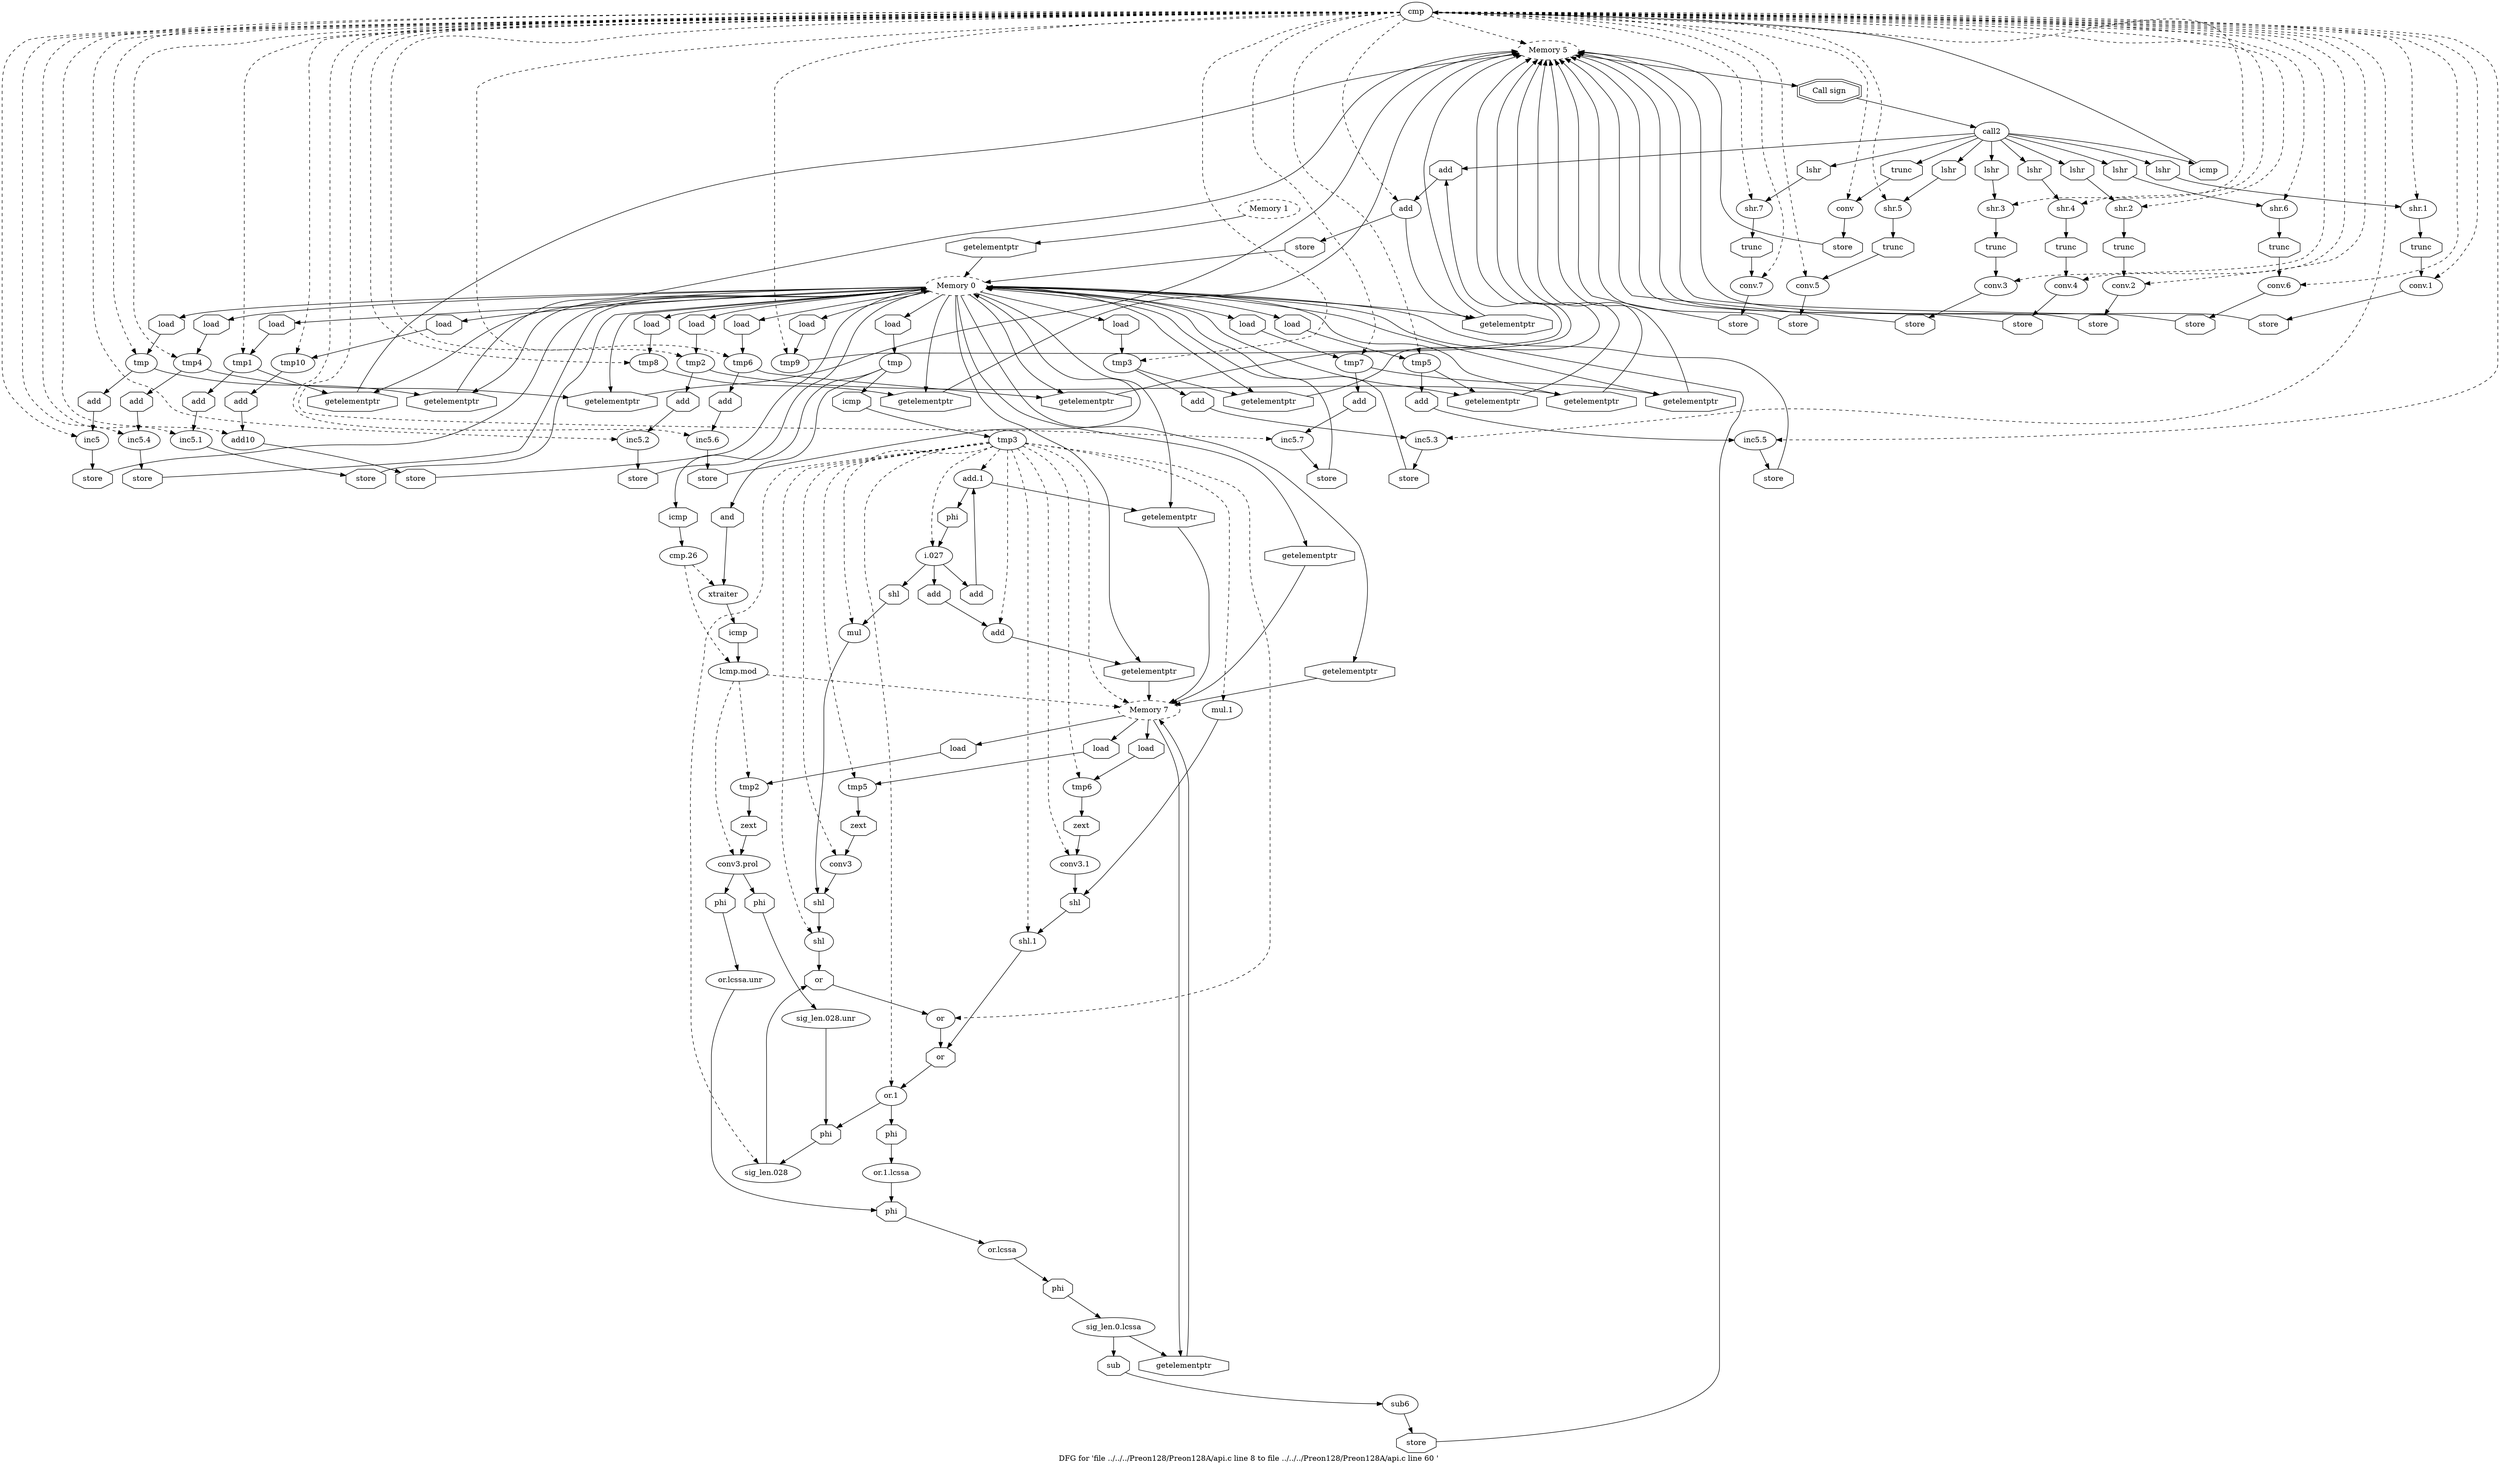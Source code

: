 digraph "DFG for 'file ../../../Preon128/Preon128A/api.c line 8 to file ../../../Preon128/Preon128A/api.c line 60 '  "{
label="DFG for 'file ../../../Preon128/Preon128A/api.c line 8 to file ../../../Preon128/Preon128A/api.c line 60 ' ";
node_2834[shape=ellipse,style=solid,label="cmp"]
node_2831[shape=ellipse,style=dashed,label="Memory 5"]
"node_2834"->"node_2831" [style=dashed]
node_2838[shape=ellipse,style=solid,label="tmp"]
"node_2834"->"node_2838" [style=dashed]
node_2923[shape=ellipse,style=solid,label="tmp8"]
"node_2834"->"node_2923" [style=dashed]
node_2885[shape=ellipse,style=solid,label="inc5.4"]
"node_2834"->"node_2885" [style=dashed]
node_2851[shape=ellipse,style=solid,label="inc5.1"]
"node_2834"->"node_2851" [style=dashed]
node_2932[shape=ellipse,style=solid,label="tmp10"]
"node_2834"->"node_2932" [style=dashed]
node_2849[shape=ellipse,style=solid,label="tmp1"]
"node_2834"->"node_2849" [style=dashed]
node_2879[shape=ellipse,style=solid,label="shr.4"]
"node_2834"->"node_2879" [style=dashed]
node_2860[shape=ellipse,style=solid,label="tmp2"]
"node_2834"->"node_2860" [style=dashed]
node_2928[shape=ellipse,style=solid,label="add"]
"node_2834"->"node_2928" [style=dashed]
node_2845[shape=ellipse,style=solid,label="shr.1"]
"node_2834"->"node_2845" [style=dashed]
node_2881[shape=ellipse,style=solid,label="conv.4"]
"node_2834"->"node_2881" [style=dashed]
node_2912[shape=ellipse,style=solid,label="shr.7"]
"node_2834"->"node_2912" [style=dashed]
node_2890[shape=ellipse,style=solid,label="shr.5"]
"node_2834"->"node_2890" [style=dashed]
node_2934[shape=ellipse,style=solid,label="add10"]
"node_2834"->"node_2934" [style=dashed]
node_2883[shape=ellipse,style=solid,label="tmp4"]
"node_2834"->"node_2883" [style=dashed]
node_2892[shape=ellipse,style=solid,label="conv.5"]
"node_2834"->"node_2892" [style=dashed]
node_2894[shape=ellipse,style=solid,label="tmp5"]
"node_2834"->"node_2894" [style=dashed]
node_2840[shape=ellipse,style=solid,label="inc5"]
"node_2834"->"node_2840" [style=dashed]
node_2836[shape=ellipse,style=solid,label="conv"]
"node_2834"->"node_2836" [style=dashed]
node_2896[shape=ellipse,style=solid,label="inc5.5"]
"node_2834"->"node_2896" [style=dashed]
node_2862[shape=ellipse,style=solid,label="inc5.2"]
"node_2834"->"node_2862" [style=dashed]
node_2914[shape=ellipse,style=solid,label="conv.7"]
"node_2834"->"node_2914" [style=dashed]
node_2869[shape=ellipse,style=solid,label="conv.3"]
"node_2834"->"node_2869" [style=dashed]
node_2858[shape=ellipse,style=solid,label="conv.2"]
"node_2834"->"node_2858" [style=dashed]
node_2872[shape=ellipse,style=solid,label="tmp3"]
"node_2834"->"node_2872" [style=dashed]
node_2916[shape=ellipse,style=solid,label="tmp7"]
"node_2834"->"node_2916" [style=dashed]
node_2901[shape=ellipse,style=solid,label="shr.6"]
"node_2834"->"node_2901" [style=dashed]
node_2856[shape=ellipse,style=solid,label="shr.2"]
"node_2834"->"node_2856" [style=dashed]
node_2903[shape=ellipse,style=solid,label="conv.6"]
"node_2834"->"node_2903" [style=dashed]
node_2905[shape=ellipse,style=solid,label="tmp6"]
"node_2834"->"node_2905" [style=dashed]
node_2926[shape=ellipse,style=solid,label="tmp9"]
"node_2834"->"node_2926" [style=dashed]
node_2874[shape=ellipse,style=solid,label="inc5.3"]
"node_2834"->"node_2874" [style=dashed]
node_2867[shape=ellipse,style=solid,label="shr.3"]
"node_2834"->"node_2867" [style=dashed]
node_2907[shape=ellipse,style=solid,label="inc5.6"]
"node_2834"->"node_2907" [style=dashed]
node_2847[shape=ellipse,style=solid,label="conv.1"]
"node_2834"->"node_2847" [style=dashed]
node_2918[shape=ellipse,style=solid,label="inc5.7"]
"node_2834"->"node_2918" [style=dashed]
node_2833[shape=doubleoctagon,style=solid,label="Call sign"]
node_2832[shape=ellipse,style=solid,label="call2"]
"node_2833"->"node_2832"
node_2929[shape=octagon,style=solid,label="add"]
"node_2832"->"node_2929"
node_2880[shape=octagon,style=solid,label="lshr"]
"node_2832"->"node_2880"
node_2913[shape=octagon,style=solid,label="lshr"]
"node_2832"->"node_2913"
node_2891[shape=octagon,style=solid,label="lshr"]
"node_2832"->"node_2891"
node_2868[shape=octagon,style=solid,label="lshr"]
"node_2832"->"node_2868"
node_2857[shape=octagon,style=solid,label="lshr"]
"node_2832"->"node_2857"
node_2837[shape=octagon,style=solid,label="trunc"]
"node_2832"->"node_2837"
node_2902[shape=octagon,style=solid,label="lshr"]
"node_2832"->"node_2902"
node_2846[shape=octagon,style=solid,label="lshr"]
"node_2832"->"node_2846"
node_2835[shape=octagon,style=solid,label="icmp"]
"node_2832"->"node_2835"
"node_2831"->"node_2833"
node_2830[shape=octagon,style=solid,label="getelementptr"]
node_2829[shape=ellipse,style=dashed,label="Memory 0"]
"node_2830"->"node_2829"
node_2850[shape=octagon,style=solid,label="load"]
"node_2829"->"node_2850"
node_2982[shape=octagon,style=solid,label="getelementptr"]
"node_2829"->"node_2982"
node_2854[shape=octagon,style=solid,label="getelementptr"]
"node_2829"->"node_2854"
node_2937[shape=octagon,style=solid,label="load"]
"node_2829"->"node_2937"
node_2884[shape=octagon,style=solid,label="load"]
"node_2829"->"node_2884"
node_2843[shape=octagon,style=solid,label="getelementptr"]
"node_2829"->"node_2843"
node_2933[shape=octagon,style=solid,label="load"]
"node_2829"->"node_2933"
node_2945[shape=octagon,style=solid,label="getelementptr"]
"node_2829"->"node_2945"
node_2839[shape=octagon,style=solid,label="load"]
"node_2829"->"node_2839"
node_2966[shape=octagon,style=solid,label="getelementptr"]
"node_2829"->"node_2966"
node_2877[shape=octagon,style=solid,label="getelementptr"]
"node_2829"->"node_2877"
node_2931[shape=octagon,style=solid,label="getelementptr"]
"node_2829"->"node_2931"
node_2888[shape=octagon,style=solid,label="getelementptr"]
"node_2829"->"node_2888"
node_2895[shape=octagon,style=solid,label="load"]
"node_2829"->"node_2895"
node_2861[shape=octagon,style=solid,label="load"]
"node_2829"->"node_2861"
node_2865[shape=octagon,style=solid,label="getelementptr"]
"node_2829"->"node_2865"
node_2899[shape=octagon,style=solid,label="getelementptr"]
"node_2829"->"node_2899"
node_2924[shape=octagon,style=solid,label="load"]
"node_2829"->"node_2924"
node_2925[shape=octagon,style=solid,label="getelementptr"]
"node_2829"->"node_2925"
node_2910[shape=octagon,style=solid,label="getelementptr"]
"node_2829"->"node_2910"
node_2917[shape=octagon,style=solid,label="load"]
"node_2829"->"node_2917"
node_2921[shape=octagon,style=solid,label="getelementptr"]
"node_2829"->"node_2921"
node_2991[shape=octagon,style=solid,label="getelementptr"]
"node_2829"->"node_2991"
node_2873[shape=octagon,style=solid,label="load"]
"node_2829"->"node_2873"
node_2927[shape=octagon,style=solid,label="load"]
"node_2829"->"node_2927"
node_2906[shape=octagon,style=solid,label="load"]
"node_2829"->"node_2906"
node_2828[shape=ellipse,style=dashed,label="Memory 1"]
"node_2828"->"node_2830"
"node_2850"->"node_2849"
"node_2838"->"node_2843"
node_2841[shape=octagon,style=solid,label="add"]
"node_2838"->"node_2841"
node_2980[shape=ellipse,style=solid,label="tmp5"]
node_2979[shape=octagon,style=solid,label="zext"]
"node_2980"->"node_2979"
node_2981[shape=octagon,style=solid,label="load"]
"node_2981"->"node_2980"
node_2944[shape=ellipse,style=dashed,label="Memory 7"]
"node_2982"->"node_2944"
"node_2854"->"node_2831"
node_2922[shape=octagon,style=solid,label="store"]
"node_2922"->"node_2831"
"node_2923"->"node_2925"
node_2936[shape=ellipse,style=solid,label="tmp"]
node_2955[shape=octagon,style=solid,label="icmp"]
"node_2936"->"node_2955"
node_2939[shape=octagon,style=solid,label="icmp"]
"node_2936"->"node_2939"
node_2941[shape=octagon,style=solid,label="and"]
"node_2936"->"node_2941"
"node_2937"->"node_2936"
"node_2884"->"node_2883"
node_2887[shape=octagon,style=solid,label="store"]
"node_2885"->"node_2887"
"node_2843"->"node_2831"
node_2853[shape=octagon,style=solid,label="store"]
"node_2851"->"node_2853"
node_2935[shape=octagon,style=solid,label="add"]
"node_2932"->"node_2935"
"node_2933"->"node_2932"
"node_2849"->"node_2854"
node_2852[shape=octagon,style=solid,label="add"]
"node_2849"->"node_2852"
node_2983[shape=ellipse,style=solid,label="mul"]
node_2977[shape=octagon,style=solid,label="shl"]
"node_2983"->"node_2977"
node_2984[shape=octagon,style=solid,label="shl"]
"node_2984"->"node_2983"
node_2985[shape=ellipse,style=solid,label="sig_len.028"]
node_2975[shape=octagon,style=solid,label="or"]
"node_2985"->"node_2975"
node_2844[shape=octagon,style=solid,label="store"]
"node_2844"->"node_2831"
node_2870[shape=octagon,style=solid,label="trunc"]
"node_2870"->"node_2869"
"node_2944"->"node_2981"
node_2965[shape=octagon,style=solid,label="load"]
"node_2944"->"node_2965"
node_2995[shape=octagon,style=solid,label="getelementptr"]
"node_2944"->"node_2995"
node_2947[shape=octagon,style=solid,label="load"]
"node_2944"->"node_2947"
"node_2945"->"node_2944"
node_2954[shape=ellipse,style=solid,label="tmp3"]
"node_2954"->"node_2980" [style=dashed]
"node_2954"->"node_2983" [style=dashed]
"node_2954"->"node_2985" [style=dashed]
"node_2954"->"node_2944" [style=dashed]
node_2964[shape=ellipse,style=solid,label="tmp6"]
"node_2954"->"node_2964" [style=dashed]
node_2967[shape=ellipse,style=solid,label="add.1"]
"node_2954"->"node_2967" [style=dashed]
node_2969[shape=ellipse,style=solid,label="i.027"]
"node_2954"->"node_2969" [style=dashed]
node_2958[shape=ellipse,style=solid,label="or.1"]
"node_2954"->"node_2958" [style=dashed]
node_2960[shape=ellipse,style=solid,label="shl.1"]
"node_2954"->"node_2960" [style=dashed]
node_2976[shape=ellipse,style=solid,label="shl"]
"node_2954"->"node_2976" [style=dashed]
node_2972[shape=ellipse,style=solid,label="add"]
"node_2954"->"node_2972" [style=dashed]
node_2971[shape=ellipse,style=solid,label="mul.1"]
"node_2954"->"node_2971" [style=dashed]
node_2962[shape=ellipse,style=solid,label="conv3.1"]
"node_2954"->"node_2962" [style=dashed]
node_2978[shape=ellipse,style=solid,label="conv3"]
"node_2954"->"node_2978" [style=dashed]
node_2974[shape=ellipse,style=solid,label="or"]
"node_2954"->"node_2974" [style=dashed]
"node_2955"->"node_2954"
"node_2839"->"node_2838"
node_2886[shape=octagon,style=solid,label="add"]
"node_2886"->"node_2885"
"node_2887"->"node_2829"
node_2963[shape=octagon,style=solid,label="zext"]
"node_2964"->"node_2963"
"node_2965"->"node_2964"
node_2882[shape=octagon,style=solid,label="trunc"]
"node_2879"->"node_2882"
"node_2966"->"node_2944"
"node_2967"->"node_2966"
node_2970[shape=octagon,style=solid,label="phi"]
"node_2967"->"node_2970"
"node_2877"->"node_2831"
"node_2860"->"node_2865"
node_2863[shape=octagon,style=solid,label="add"]
"node_2860"->"node_2863"
node_2930[shape=octagon,style=solid,label="store"]
"node_2928"->"node_2930"
"node_2928"->"node_2931"
"node_2929"->"node_2928"
node_2848[shape=octagon,style=solid,label="trunc"]
"node_2845"->"node_2848"
"node_2930"->"node_2829"
"node_2931"->"node_2831"
"node_2880"->"node_2879"
node_2889[shape=octagon,style=solid,label="store"]
"node_2881"->"node_2889"
"node_2888"->"node_2831"
"node_2889"->"node_2831"
node_2948[shape=ellipse,style=solid,label="conv3.prol"]
node_2953[shape=octagon,style=solid,label="phi"]
"node_2948"->"node_2953"
node_2951[shape=octagon,style=solid,label="phi"]
"node_2948"->"node_2951"
node_2949[shape=octagon,style=solid,label="zext"]
"node_2949"->"node_2948"
node_2956[shape=ellipse,style=solid,label="or.1.lcssa"]
node_2988[shape=octagon,style=solid,label="phi"]
"node_2956"->"node_2988"
node_2957[shape=octagon,style=solid,label="phi"]
"node_2957"->"node_2956"
node_2915[shape=octagon,style=solid,label="trunc"]
"node_2912"->"node_2915"
"node_2913"->"node_2912"
node_2871[shape=octagon,style=solid,label="store"]
"node_2871"->"node_2829"
node_2859[shape=octagon,style=solid,label="trunc"]
"node_2859"->"node_2858"
node_2893[shape=octagon,style=solid,label="trunc"]
"node_2890"->"node_2893"
"node_2891"->"node_2890"
"node_2934"->"node_2871"
"node_2935"->"node_2934"
"node_2882"->"node_2881"
"node_2883"->"node_2886"
"node_2883"->"node_2888"
"node_2868"->"node_2867"
node_2900[shape=octagon,style=solid,label="store"]
"node_2892"->"node_2900"
"node_2893"->"node_2892"
node_2968[shape=octagon,style=solid,label="add"]
"node_2968"->"node_2967"
"node_2969"->"node_2984"
"node_2969"->"node_2968"
node_2973[shape=octagon,style=solid,label="add"]
"node_2969"->"node_2973"
node_2897[shape=octagon,style=solid,label="add"]
"node_2894"->"node_2897"
"node_2894"->"node_2899"
"node_2895"->"node_2894"
"node_2861"->"node_2860"
node_2842[shape=octagon,style=solid,label="store"]
"node_2840"->"node_2842"
"node_2836"->"node_2844"
node_2992[shape=ellipse,style=solid,label="sub6"]
node_2994[shape=octagon,style=solid,label="store"]
"node_2992"->"node_2994"
node_2993[shape=octagon,style=solid,label="sub"]
"node_2993"->"node_2992"
"node_2994"->"node_2829"
node_2876[shape=octagon,style=solid,label="store"]
"node_2876"->"node_2829"
"node_2958"->"node_2957"
node_2986[shape=octagon,style=solid,label="phi"]
"node_2958"->"node_2986"
node_2959[shape=octagon,style=solid,label="or"]
"node_2959"->"node_2958"
node_2898[shape=octagon,style=solid,label="store"]
"node_2896"->"node_2898"
"node_2897"->"node_2896"
"node_2865"->"node_2831"
node_2938[shape=ellipse,style=solid,label="cmp.26"]
node_2940[shape=ellipse,style=solid,label="xtraiter"]
"node_2938"->"node_2940" [style=dashed]
node_2942[shape=ellipse,style=solid,label="lcmp.mod"]
"node_2938"->"node_2942" [style=dashed]
"node_2939"->"node_2938"
node_2864[shape=octagon,style=solid,label="store"]
"node_2864"->"node_2829"
node_2943[shape=octagon,style=solid,label="icmp"]
"node_2940"->"node_2943"
"node_2941"->"node_2940"
"node_2862"->"node_2864"
node_2878[shape=octagon,style=solid,label="store"]
"node_2878"->"node_2831"
"node_2898"->"node_2829"
"node_2899"->"node_2831"
"node_2942"->"node_2944" [style=dashed]
"node_2942"->"node_2948" [style=dashed]
node_2946[shape=ellipse,style=solid,label="tmp2"]
"node_2942"->"node_2946" [style=dashed]
"node_2943"->"node_2942"
node_2952[shape=ellipse,style=solid,label="sig_len.028.unr"]
"node_2952"->"node_2986"
"node_2953"->"node_2952"
"node_2857"->"node_2856"
"node_2924"->"node_2923"
"node_2925"->"node_2831"
"node_2852"->"node_2851"
"node_2910"->"node_2831"
node_2911[shape=octagon,style=solid,label="store"]
"node_2911"->"node_2831"
"node_2914"->"node_2922"
"node_2915"->"node_2914"
"node_2841"->"node_2840"
"node_2960"->"node_2959"
node_2961[shape=octagon,style=solid,label="shl"]
"node_2961"->"node_2960"
"node_2869"->"node_2878"
"node_2976"->"node_2975"
"node_2977"->"node_2976"
node_2950[shape=ellipse,style=solid,label="or.lcssa.unr"]
"node_2950"->"node_2988"
"node_2951"->"node_2950"
"node_2995"->"node_2944"
"node_2837"->"node_2836"
node_2866[shape=octagon,style=solid,label="store"]
"node_2858"->"node_2866"
"node_2946"->"node_2949"
"node_2947"->"node_2946"
"node_2872"->"node_2877"
node_2875[shape=octagon,style=solid,label="add"]
"node_2872"->"node_2875"
"node_2916"->"node_2921"
node_2919[shape=octagon,style=solid,label="add"]
"node_2916"->"node_2919"
"node_2917"->"node_2916"
"node_2863"->"node_2862"
"node_2972"->"node_2982"
"node_2973"->"node_2972"
"node_2986"->"node_2985"
node_2987[shape=ellipse,style=solid,label="or.lcssa"]
node_2990[shape=octagon,style=solid,label="phi"]
"node_2987"->"node_2990"
"node_2988"->"node_2987"
"node_2900"->"node_2831"
node_2904[shape=octagon,style=solid,label="trunc"]
"node_2901"->"node_2904"
node_2920[shape=octagon,style=solid,label="store"]
"node_2920"->"node_2829"
"node_2921"->"node_2831"
"node_2856"->"node_2859"
node_2989[shape=ellipse,style=solid,label="sig_len.0.lcssa"]
"node_2989"->"node_2993"
"node_2989"->"node_2995"
"node_2990"->"node_2989"
"node_2991"->"node_2944"
"node_2866"->"node_2831"
"node_2848"->"node_2847"
"node_2970"->"node_2969"
"node_2971"->"node_2961"
"node_2902"->"node_2901"
"node_2903"->"node_2911"
"node_2962"->"node_2961"
"node_2963"->"node_2962"
"node_2978"->"node_2977"
"node_2979"->"node_2978"
"node_2904"->"node_2903"
"node_2905"->"node_2910"
node_2908[shape=octagon,style=solid,label="add"]
"node_2905"->"node_2908"
"node_2873"->"node_2872"
"node_2875"->"node_2874"
"node_2853"->"node_2829"
"node_2846"->"node_2845"
"node_2926"->"node_2929"
"node_2927"->"node_2926"
"node_2874"->"node_2876"
"node_2867"->"node_2870"
"node_2906"->"node_2905"
node_2909[shape=octagon,style=solid,label="store"]
"node_2907"->"node_2909"
node_2855[shape=octagon,style=solid,label="store"]
"node_2847"->"node_2855"
"node_2842"->"node_2829"
"node_2855"->"node_2831"
"node_2918"->"node_2920"
"node_2919"->"node_2918"
"node_2835"->"node_2834"
"node_2974"->"node_2959"
"node_2975"->"node_2974"
"node_2908"->"node_2907"
"node_2909"->"node_2829"
}

